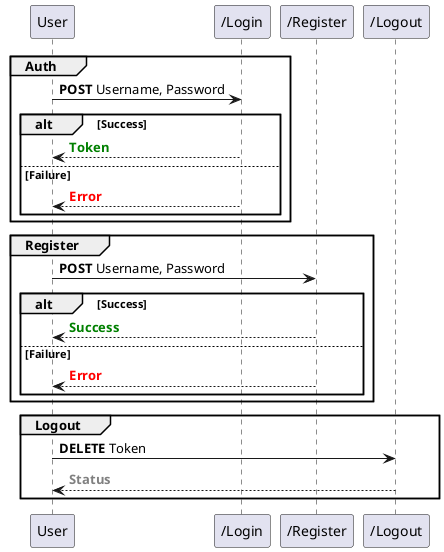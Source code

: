 
@startuml
group Auth
    User -> "/Login": <b>POST</b> Username, Password
    alt Success
        "/Login" --> User: <b><font color="green">Token
    else Failure
        "/Login" --> User: <b><font color="red">Error
    end
end

group Register
    User -> "/Register": <b>POST</b> Username, Password
    alt Success
        "/Register" --> User: <b><font color="green">Success
    else Failure
        "/Register" --> User: <b><font color="red">Error
    end
end

group Logout
    User -> "/Logout": <b>DELETE</b> Token
    "/Logout" --> User: <b><font color="grey">Status
end

@enduml